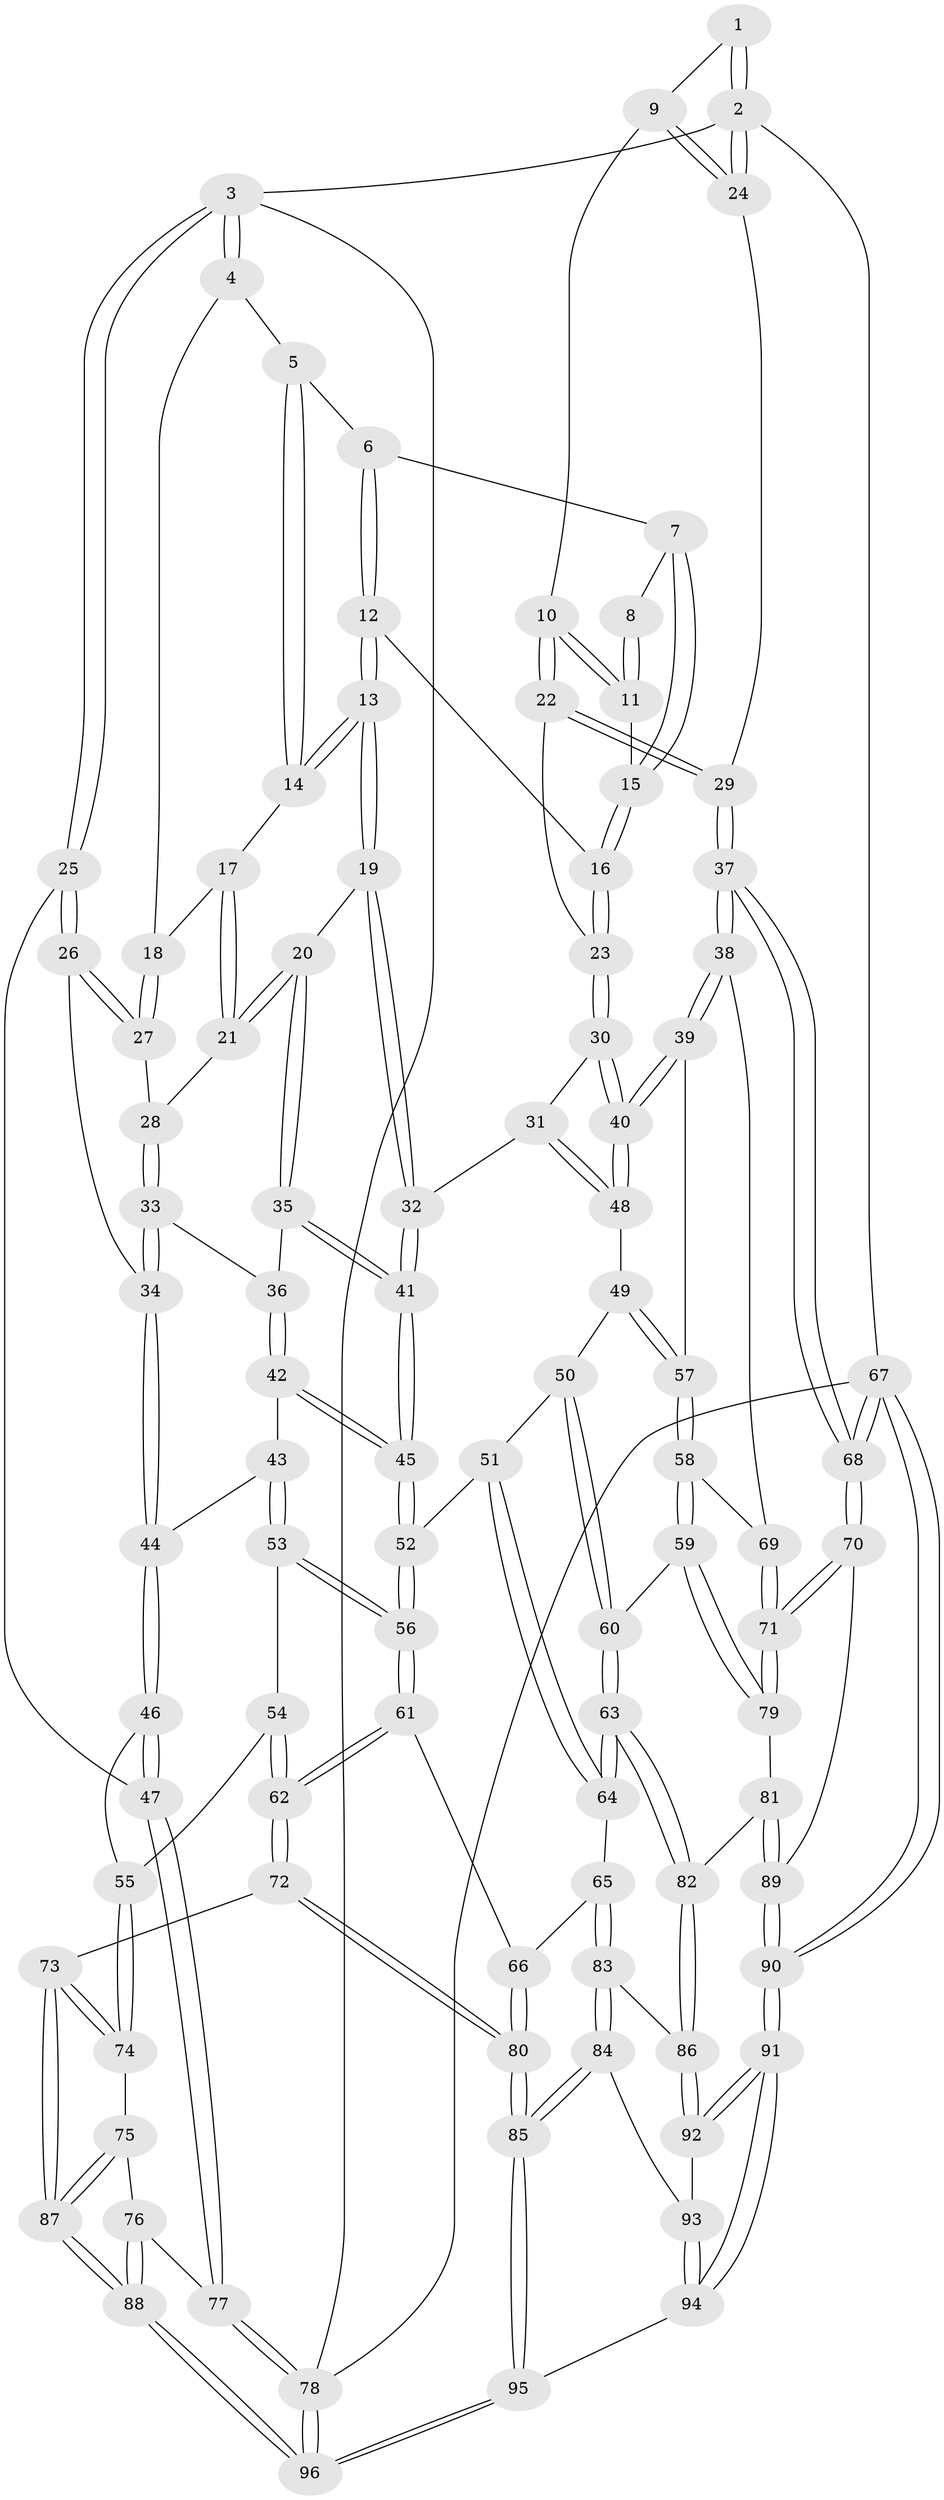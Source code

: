 // coarse degree distribution, {4: 0.5357142857142857, 7: 0.03571428571428571, 3: 0.10714285714285714, 2: 0.017857142857142856, 5: 0.25, 6: 0.05357142857142857}
// Generated by graph-tools (version 1.1) at 2025/42/03/06/25 10:42:30]
// undirected, 96 vertices, 237 edges
graph export_dot {
graph [start="1"]
  node [color=gray90,style=filled];
  1 [pos="+0.9502044999926903+0"];
  2 [pos="+1+0"];
  3 [pos="+0+0"];
  4 [pos="+0.3728494448625659+0"];
  5 [pos="+0.5932812905566707+0"];
  6 [pos="+0.7684661738779375+0"];
  7 [pos="+0.8430040475608799+0"];
  8 [pos="+0.9297549362543129+0"];
  9 [pos="+0.9634134145268058+0.12147092544249112"];
  10 [pos="+0.9321088595511875+0.13394568674195462"];
  11 [pos="+0.9141757058221358+0.12295181760550071"];
  12 [pos="+0.7245340894707981+0.1547130965146181"];
  13 [pos="+0.6770879628233506+0.17534986440437922"];
  14 [pos="+0.6132271107161845+0.08161899312622305"];
  15 [pos="+0.8464399287842644+0.11037848007061275"];
  16 [pos="+0.798380660374195+0.17156008178417687"];
  17 [pos="+0.5549745663819845+0.11125211107500109"];
  18 [pos="+0.35481551440348075+0"];
  19 [pos="+0.6285287698860162+0.2504805386123317"];
  20 [pos="+0.5254336061588004+0.21784915556774664"];
  21 [pos="+0.5124717379531769+0.20708258539578733"];
  22 [pos="+0.9113761988137041+0.24425916099337275"];
  23 [pos="+0.8550213011108426+0.25228712232497885"];
  24 [pos="+1+0.22778761110226198"];
  25 [pos="+0+0"];
  26 [pos="+0.2243997389312802+0.1659542323632969"];
  27 [pos="+0.3483956483073835+0"];
  28 [pos="+0.49060459127723394+0.19860637328429354"];
  29 [pos="+1+0.35951412954078993"];
  30 [pos="+0.8044885940500934+0.34411064668071506"];
  31 [pos="+0.7296470022366194+0.36697288010781626"];
  32 [pos="+0.6505589141555216+0.3273425854759429"];
  33 [pos="+0.3550264901052844+0.27494925635374784"];
  34 [pos="+0.2346055649176095+0.2654280825489559"];
  35 [pos="+0.4745847827015167+0.3283386429828935"];
  36 [pos="+0.42386128365076087+0.3320257900623998"];
  37 [pos="+1+0.4746538061990565"];
  38 [pos="+1+0.5043668094104813"];
  39 [pos="+1+0.509532461921353"];
  40 [pos="+0.9899027981989014+0.4977610080532005"];
  41 [pos="+0.5562878353831825+0.41317623531841413"];
  42 [pos="+0.417738634767982+0.4479522869275332"];
  43 [pos="+0.2392437948998672+0.40873020214261085"];
  44 [pos="+0.19150302537167033+0.3585908786504108"];
  45 [pos="+0.5083937156064537+0.5224738541057373"];
  46 [pos="+0+0.4730316049640941"];
  47 [pos="+0+0.4727926462410015"];
  48 [pos="+0.732369597709736+0.43849016651454964"];
  49 [pos="+0.7286930519308032+0.5319428376627062"];
  50 [pos="+0.7075854356146559+0.5539670725384909"];
  51 [pos="+0.5598317722641419+0.5562842577522006"];
  52 [pos="+0.5098838637920659+0.5319345939428133"];
  53 [pos="+0.2745812492113934+0.5302111020198115"];
  54 [pos="+0.2575680181825483+0.6024675548751071"];
  55 [pos="+0.12637058479041333+0.6468033608800099"];
  56 [pos="+0.47249313145000515+0.5692228216106905"];
  57 [pos="+0.9462419058337+0.5418524914100264"];
  58 [pos="+0.8519701211024878+0.6843192957067556"];
  59 [pos="+0.8376831773901217+0.6980425593291465"];
  60 [pos="+0.7432281009370254+0.676063645436454"];
  61 [pos="+0.42485055328151383+0.6608999194283618"];
  62 [pos="+0.3744376710710977+0.7212101674342868"];
  63 [pos="+0.6946694403248754+0.7261717842642353"];
  64 [pos="+0.6070847988054411+0.7086867586493353"];
  65 [pos="+0.5850123490917281+0.7308236498462135"];
  66 [pos="+0.5685406585346066+0.7311526592769292"];
  67 [pos="+1+1"];
  68 [pos="+1+0.8561740455680673"];
  69 [pos="+0.9556348722138628+0.72253379595372"];
  70 [pos="+0.9966699912981712+0.8456285726808636"];
  71 [pos="+0.9799106945606411+0.8347142344392617"];
  72 [pos="+0.3601039536413185+0.7998912488455036"];
  73 [pos="+0.2570947738545834+0.8269655035993159"];
  74 [pos="+0.15290749997902733+0.7481399360111682"];
  75 [pos="+0.06542683140900234+0.7986550867164148"];
  76 [pos="+0.007028451938142811+0.8050332017690335"];
  77 [pos="+0+0.7547537078947965"];
  78 [pos="+0+1"];
  79 [pos="+0.8580134856067118+0.7955595822666136"];
  80 [pos="+0.392934871861374+0.8290848820432636"];
  81 [pos="+0.7918951568035695+0.8543225919355253"];
  82 [pos="+0.7045550580981046+0.8359286801593813"];
  83 [pos="+0.5826689288479314+0.8003832686635065"];
  84 [pos="+0.4710936142884875+0.870168195362602"];
  85 [pos="+0.4318123786659181+0.8764272724510442"];
  86 [pos="+0.6778728806856813+0.8553677800981747"];
  87 [pos="+0.1463102457478952+1"];
  88 [pos="+0.12437050793106556+1"];
  89 [pos="+0.8421659061003626+1"];
  90 [pos="+0.8055916178156171+1"];
  91 [pos="+0.7506142938016159+1"];
  92 [pos="+0.6699602320926038+0.8709273228059993"];
  93 [pos="+0.6067151820388338+0.9021448756631998"];
  94 [pos="+0.5607556792593633+1"];
  95 [pos="+0.4614803581178143+1"];
  96 [pos="+0.033166920364789+1"];
  1 -- 2;
  1 -- 2;
  1 -- 9;
  2 -- 3;
  2 -- 24;
  2 -- 24;
  2 -- 67;
  3 -- 4;
  3 -- 4;
  3 -- 25;
  3 -- 25;
  3 -- 78;
  4 -- 5;
  4 -- 18;
  5 -- 6;
  5 -- 14;
  5 -- 14;
  6 -- 7;
  6 -- 12;
  6 -- 12;
  7 -- 8;
  7 -- 15;
  7 -- 15;
  8 -- 11;
  8 -- 11;
  9 -- 10;
  9 -- 24;
  9 -- 24;
  10 -- 11;
  10 -- 11;
  10 -- 22;
  10 -- 22;
  11 -- 15;
  12 -- 13;
  12 -- 13;
  12 -- 16;
  13 -- 14;
  13 -- 14;
  13 -- 19;
  13 -- 19;
  14 -- 17;
  15 -- 16;
  15 -- 16;
  16 -- 23;
  16 -- 23;
  17 -- 18;
  17 -- 21;
  17 -- 21;
  18 -- 27;
  18 -- 27;
  19 -- 20;
  19 -- 32;
  19 -- 32;
  20 -- 21;
  20 -- 21;
  20 -- 35;
  20 -- 35;
  21 -- 28;
  22 -- 23;
  22 -- 29;
  22 -- 29;
  23 -- 30;
  23 -- 30;
  24 -- 29;
  25 -- 26;
  25 -- 26;
  25 -- 47;
  26 -- 27;
  26 -- 27;
  26 -- 34;
  27 -- 28;
  28 -- 33;
  28 -- 33;
  29 -- 37;
  29 -- 37;
  30 -- 31;
  30 -- 40;
  30 -- 40;
  31 -- 32;
  31 -- 48;
  31 -- 48;
  32 -- 41;
  32 -- 41;
  33 -- 34;
  33 -- 34;
  33 -- 36;
  34 -- 44;
  34 -- 44;
  35 -- 36;
  35 -- 41;
  35 -- 41;
  36 -- 42;
  36 -- 42;
  37 -- 38;
  37 -- 38;
  37 -- 68;
  37 -- 68;
  38 -- 39;
  38 -- 39;
  38 -- 69;
  39 -- 40;
  39 -- 40;
  39 -- 57;
  40 -- 48;
  40 -- 48;
  41 -- 45;
  41 -- 45;
  42 -- 43;
  42 -- 45;
  42 -- 45;
  43 -- 44;
  43 -- 53;
  43 -- 53;
  44 -- 46;
  44 -- 46;
  45 -- 52;
  45 -- 52;
  46 -- 47;
  46 -- 47;
  46 -- 55;
  47 -- 77;
  47 -- 77;
  48 -- 49;
  49 -- 50;
  49 -- 57;
  49 -- 57;
  50 -- 51;
  50 -- 60;
  50 -- 60;
  51 -- 52;
  51 -- 64;
  51 -- 64;
  52 -- 56;
  52 -- 56;
  53 -- 54;
  53 -- 56;
  53 -- 56;
  54 -- 55;
  54 -- 62;
  54 -- 62;
  55 -- 74;
  55 -- 74;
  56 -- 61;
  56 -- 61;
  57 -- 58;
  57 -- 58;
  58 -- 59;
  58 -- 59;
  58 -- 69;
  59 -- 60;
  59 -- 79;
  59 -- 79;
  60 -- 63;
  60 -- 63;
  61 -- 62;
  61 -- 62;
  61 -- 66;
  62 -- 72;
  62 -- 72;
  63 -- 64;
  63 -- 64;
  63 -- 82;
  63 -- 82;
  64 -- 65;
  65 -- 66;
  65 -- 83;
  65 -- 83;
  66 -- 80;
  66 -- 80;
  67 -- 68;
  67 -- 68;
  67 -- 90;
  67 -- 90;
  67 -- 78;
  68 -- 70;
  68 -- 70;
  69 -- 71;
  69 -- 71;
  70 -- 71;
  70 -- 71;
  70 -- 89;
  71 -- 79;
  71 -- 79;
  72 -- 73;
  72 -- 80;
  72 -- 80;
  73 -- 74;
  73 -- 74;
  73 -- 87;
  73 -- 87;
  74 -- 75;
  75 -- 76;
  75 -- 87;
  75 -- 87;
  76 -- 77;
  76 -- 88;
  76 -- 88;
  77 -- 78;
  77 -- 78;
  78 -- 96;
  78 -- 96;
  79 -- 81;
  80 -- 85;
  80 -- 85;
  81 -- 82;
  81 -- 89;
  81 -- 89;
  82 -- 86;
  82 -- 86;
  83 -- 84;
  83 -- 84;
  83 -- 86;
  84 -- 85;
  84 -- 85;
  84 -- 93;
  85 -- 95;
  85 -- 95;
  86 -- 92;
  86 -- 92;
  87 -- 88;
  87 -- 88;
  88 -- 96;
  88 -- 96;
  89 -- 90;
  89 -- 90;
  90 -- 91;
  90 -- 91;
  91 -- 92;
  91 -- 92;
  91 -- 94;
  91 -- 94;
  92 -- 93;
  93 -- 94;
  93 -- 94;
  94 -- 95;
  95 -- 96;
  95 -- 96;
}
